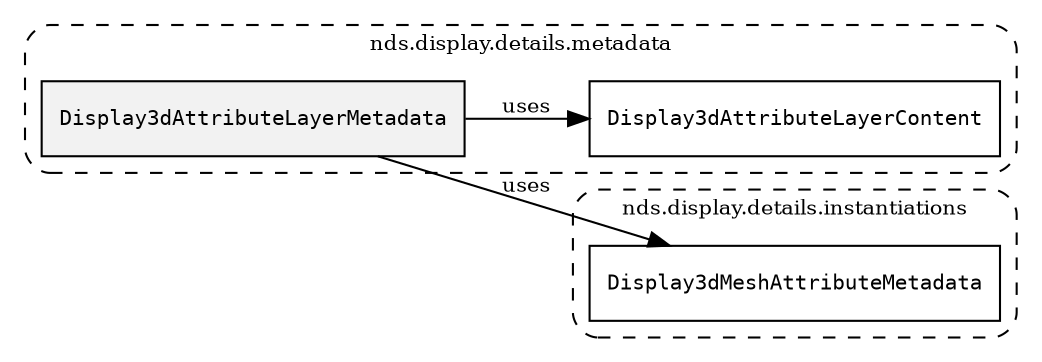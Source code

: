 /**
 * This dot file creates symbol collaboration diagram for Display3dAttributeLayerMetadata.
 */
digraph ZSERIO
{
    node [shape=box, fontsize=10];
    rankdir="LR";
    fontsize=10;
    tooltip="Display3dAttributeLayerMetadata collaboration diagram";

    subgraph "cluster_nds.display.details.metadata"
    {
        style="dashed, rounded";
        label="nds.display.details.metadata";
        tooltip="Package nds.display.details.metadata";
        href="../../../content/packages/nds.display.details.metadata.html#Package-nds-display-details-metadata";
        target="_parent";

        "Display3dAttributeLayerMetadata" [style="filled", fillcolor="#0000000D", target="_parent", label=<<font face="monospace"><table align="center" border="0" cellspacing="0" cellpadding="0"><tr><td href="../../../content/packages/nds.display.details.metadata.html#Structure-Display3dAttributeLayerMetadata" title="Structure defined in nds.display.details.metadata">Display3dAttributeLayerMetadata</td></tr></table></font>>];
        "Display3dAttributeLayerContent" [target="_parent", label=<<font face="monospace"><table align="center" border="0" cellspacing="0" cellpadding="0"><tr><td href="../../../content/packages/nds.display.details.metadata.html#Bitmask-Display3dAttributeLayerContent" title="Bitmask defined in nds.display.details.metadata">Display3dAttributeLayerContent</td></tr></table></font>>];
    }

    subgraph "cluster_nds.display.details.instantiations"
    {
        style="dashed, rounded";
        label="nds.display.details.instantiations";
        tooltip="Package nds.display.details.instantiations";
        href="../../../content/packages/nds.display.details.instantiations.html#Package-nds-display-details-instantiations";
        target="_parent";

        "Display3dMeshAttributeMetadata" [target="_parent", label=<<font face="monospace"><table align="center" border="0" cellspacing="0" cellpadding="0"><tr><td href="../../../content/packages/nds.display.details.instantiations.html#InstantiateType-Display3dMeshAttributeMetadata" title="InstantiateType defined in nds.display.details.instantiations">Display3dMeshAttributeMetadata</td></tr></table></font>>];
    }

    "Display3dAttributeLayerMetadata" -> "Display3dAttributeLayerContent" [label="uses", fontsize=10];
    "Display3dAttributeLayerMetadata" -> "Display3dMeshAttributeMetadata" [label="uses", fontsize=10];
}
